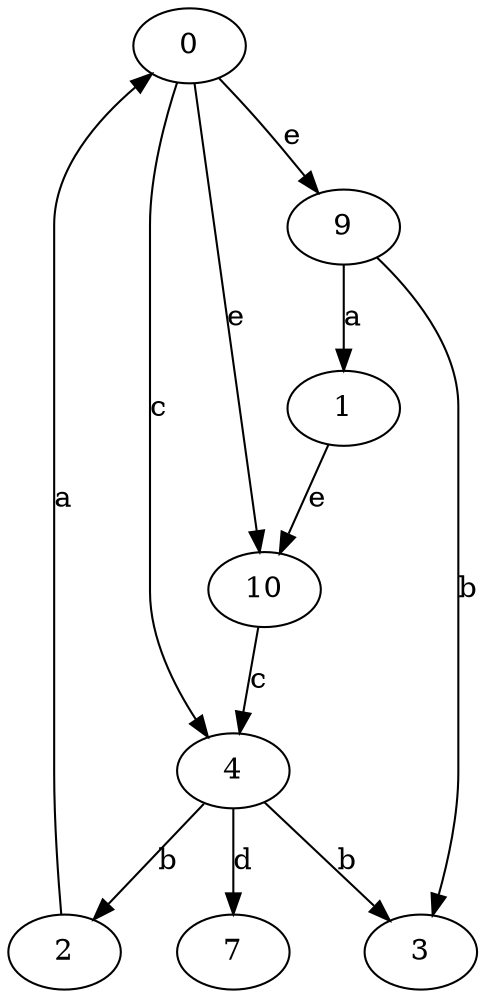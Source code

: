 strict digraph  {
0;
1;
2;
3;
4;
7;
9;
10;
0 -> 4  [label=c];
0 -> 9  [label=e];
0 -> 10  [label=e];
1 -> 10  [label=e];
2 -> 0  [label=a];
4 -> 2  [label=b];
4 -> 3  [label=b];
4 -> 7  [label=d];
9 -> 1  [label=a];
9 -> 3  [label=b];
10 -> 4  [label=c];
}
